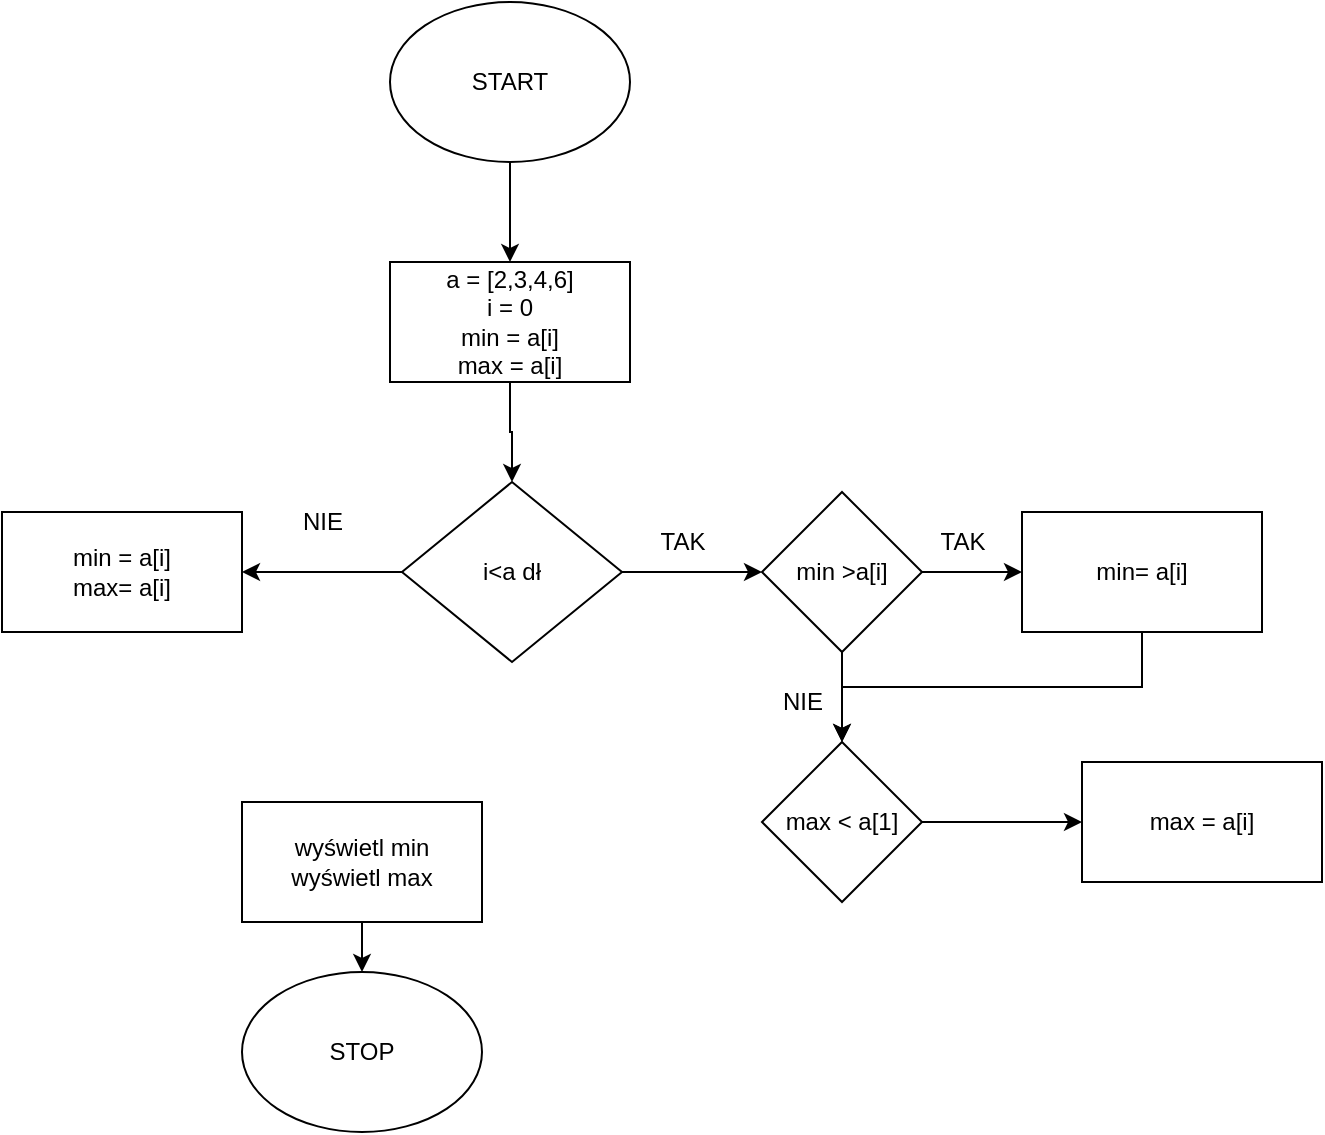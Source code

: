 <mxfile version="20.8.23" type="github">
  <diagram name="Strona-1" id="rhtGgl8qI_kHfRIOT7NE">
    <mxGraphModel dx="1434" dy="782" grid="1" gridSize="10" guides="1" tooltips="1" connect="1" arrows="1" fold="1" page="1" pageScale="1" pageWidth="827" pageHeight="1169" math="0" shadow="0">
      <root>
        <mxCell id="0" />
        <mxCell id="1" parent="0" />
        <mxCell id="fMydrqqpjLZcZsLkV7Fp-3" style="edgeStyle=orthogonalEdgeStyle;rounded=0;orthogonalLoop=1;jettySize=auto;html=1;exitX=0.5;exitY=1;exitDx=0;exitDy=0;entryX=0.5;entryY=0;entryDx=0;entryDy=0;" edge="1" parent="1" source="fMydrqqpjLZcZsLkV7Fp-1" target="fMydrqqpjLZcZsLkV7Fp-2">
          <mxGeometry relative="1" as="geometry" />
        </mxCell>
        <mxCell id="fMydrqqpjLZcZsLkV7Fp-1" value="START" style="ellipse;whiteSpace=wrap;html=1;" vertex="1" parent="1">
          <mxGeometry x="204" y="20" width="120" height="80" as="geometry" />
        </mxCell>
        <mxCell id="fMydrqqpjLZcZsLkV7Fp-5" style="edgeStyle=orthogonalEdgeStyle;rounded=0;orthogonalLoop=1;jettySize=auto;html=1;exitX=0.5;exitY=1;exitDx=0;exitDy=0;entryX=0.5;entryY=0;entryDx=0;entryDy=0;" edge="1" parent="1" source="fMydrqqpjLZcZsLkV7Fp-2" target="fMydrqqpjLZcZsLkV7Fp-4">
          <mxGeometry relative="1" as="geometry" />
        </mxCell>
        <mxCell id="fMydrqqpjLZcZsLkV7Fp-2" value="&lt;div&gt;a = [2,3,4,6]&lt;/div&gt;&lt;div&gt;i = 0&lt;br&gt;&lt;/div&gt;&lt;div&gt;min = a[i]&lt;br&gt;&lt;/div&gt;&lt;div&gt;max = a[i]&lt;br&gt;&lt;/div&gt;" style="rounded=0;whiteSpace=wrap;html=1;" vertex="1" parent="1">
          <mxGeometry x="204" y="150" width="120" height="60" as="geometry" />
        </mxCell>
        <mxCell id="fMydrqqpjLZcZsLkV7Fp-16" style="edgeStyle=orthogonalEdgeStyle;rounded=0;orthogonalLoop=1;jettySize=auto;html=1;exitX=1;exitY=0.5;exitDx=0;exitDy=0;" edge="1" parent="1" source="fMydrqqpjLZcZsLkV7Fp-4">
          <mxGeometry relative="1" as="geometry">
            <mxPoint x="390" y="305" as="targetPoint" />
          </mxGeometry>
        </mxCell>
        <mxCell id="fMydrqqpjLZcZsLkV7Fp-30" style="edgeStyle=orthogonalEdgeStyle;rounded=0;orthogonalLoop=1;jettySize=auto;html=1;exitX=0;exitY=0.5;exitDx=0;exitDy=0;" edge="1" parent="1" source="fMydrqqpjLZcZsLkV7Fp-4">
          <mxGeometry relative="1" as="geometry">
            <mxPoint x="130" y="305" as="targetPoint" />
          </mxGeometry>
        </mxCell>
        <mxCell id="fMydrqqpjLZcZsLkV7Fp-4" value="i&amp;lt;a dł" style="rhombus;whiteSpace=wrap;html=1;" vertex="1" parent="1">
          <mxGeometry x="210" y="260" width="110" height="90" as="geometry" />
        </mxCell>
        <mxCell id="fMydrqqpjLZcZsLkV7Fp-9" value="TAK" style="text;html=1;align=center;verticalAlign=middle;resizable=0;points=[];autosize=1;strokeColor=none;fillColor=none;" vertex="1" parent="1">
          <mxGeometry x="330" y="275" width="40" height="30" as="geometry" />
        </mxCell>
        <mxCell id="fMydrqqpjLZcZsLkV7Fp-13" style="edgeStyle=orthogonalEdgeStyle;rounded=0;orthogonalLoop=1;jettySize=auto;html=1;exitX=0.5;exitY=1;exitDx=0;exitDy=0;entryX=0.5;entryY=0;entryDx=0;entryDy=0;" edge="1" parent="1" source="fMydrqqpjLZcZsLkV7Fp-11" target="fMydrqqpjLZcZsLkV7Fp-12">
          <mxGeometry relative="1" as="geometry" />
        </mxCell>
        <mxCell id="fMydrqqpjLZcZsLkV7Fp-11" value="&lt;div&gt;wyświetl min &lt;br&gt;&lt;/div&gt;&lt;div&gt;wyświetl max&lt;br&gt;&lt;/div&gt;" style="rounded=0;whiteSpace=wrap;html=1;" vertex="1" parent="1">
          <mxGeometry x="130" y="420" width="120" height="60" as="geometry" />
        </mxCell>
        <mxCell id="fMydrqqpjLZcZsLkV7Fp-12" value="STOP" style="ellipse;whiteSpace=wrap;html=1;" vertex="1" parent="1">
          <mxGeometry x="130" y="505" width="120" height="80" as="geometry" />
        </mxCell>
        <mxCell id="fMydrqqpjLZcZsLkV7Fp-20" style="edgeStyle=orthogonalEdgeStyle;rounded=0;orthogonalLoop=1;jettySize=auto;html=1;exitX=1;exitY=0.5;exitDx=0;exitDy=0;entryX=0;entryY=0.5;entryDx=0;entryDy=0;" edge="1" parent="1" source="fMydrqqpjLZcZsLkV7Fp-17" target="fMydrqqpjLZcZsLkV7Fp-19">
          <mxGeometry relative="1" as="geometry" />
        </mxCell>
        <mxCell id="fMydrqqpjLZcZsLkV7Fp-22" style="edgeStyle=orthogonalEdgeStyle;rounded=0;orthogonalLoop=1;jettySize=auto;html=1;exitX=0.5;exitY=1;exitDx=0;exitDy=0;" edge="1" parent="1" source="fMydrqqpjLZcZsLkV7Fp-17">
          <mxGeometry relative="1" as="geometry">
            <mxPoint x="430" y="390" as="targetPoint" />
          </mxGeometry>
        </mxCell>
        <mxCell id="fMydrqqpjLZcZsLkV7Fp-17" value="min &amp;gt;a[i]" style="rhombus;whiteSpace=wrap;html=1;" vertex="1" parent="1">
          <mxGeometry x="390" y="265" width="80" height="80" as="geometry" />
        </mxCell>
        <mxCell id="fMydrqqpjLZcZsLkV7Fp-25" style="edgeStyle=orthogonalEdgeStyle;rounded=0;orthogonalLoop=1;jettySize=auto;html=1;exitX=0.5;exitY=1;exitDx=0;exitDy=0;entryX=0.5;entryY=0;entryDx=0;entryDy=0;" edge="1" parent="1" source="fMydrqqpjLZcZsLkV7Fp-19" target="fMydrqqpjLZcZsLkV7Fp-23">
          <mxGeometry relative="1" as="geometry" />
        </mxCell>
        <mxCell id="fMydrqqpjLZcZsLkV7Fp-19" value="min= a[i]" style="rounded=0;whiteSpace=wrap;html=1;" vertex="1" parent="1">
          <mxGeometry x="520" y="275" width="120" height="60" as="geometry" />
        </mxCell>
        <mxCell id="fMydrqqpjLZcZsLkV7Fp-21" value="TAK" style="text;html=1;align=center;verticalAlign=middle;resizable=0;points=[];autosize=1;strokeColor=none;fillColor=none;" vertex="1" parent="1">
          <mxGeometry x="470" y="275" width="40" height="30" as="geometry" />
        </mxCell>
        <mxCell id="fMydrqqpjLZcZsLkV7Fp-26" style="edgeStyle=orthogonalEdgeStyle;rounded=0;orthogonalLoop=1;jettySize=auto;html=1;exitX=1;exitY=0.5;exitDx=0;exitDy=0;" edge="1" parent="1" source="fMydrqqpjLZcZsLkV7Fp-23">
          <mxGeometry relative="1" as="geometry">
            <mxPoint x="550" y="430" as="targetPoint" />
          </mxGeometry>
        </mxCell>
        <mxCell id="fMydrqqpjLZcZsLkV7Fp-23" value="max &amp;lt; a[1]" style="rhombus;whiteSpace=wrap;html=1;" vertex="1" parent="1">
          <mxGeometry x="390" y="390" width="80" height="80" as="geometry" />
        </mxCell>
        <mxCell id="fMydrqqpjLZcZsLkV7Fp-24" value="NIE" style="text;html=1;align=center;verticalAlign=middle;resizable=0;points=[];autosize=1;strokeColor=none;fillColor=none;" vertex="1" parent="1">
          <mxGeometry x="390" y="355" width="40" height="30" as="geometry" />
        </mxCell>
        <mxCell id="fMydrqqpjLZcZsLkV7Fp-27" value="max = a[i]" style="rounded=0;whiteSpace=wrap;html=1;" vertex="1" parent="1">
          <mxGeometry x="550" y="400" width="120" height="60" as="geometry" />
        </mxCell>
        <mxCell id="fMydrqqpjLZcZsLkV7Fp-29" value="NIE" style="text;html=1;align=center;verticalAlign=middle;resizable=0;points=[];autosize=1;strokeColor=none;fillColor=none;" vertex="1" parent="1">
          <mxGeometry x="150" y="265" width="40" height="30" as="geometry" />
        </mxCell>
        <mxCell id="fMydrqqpjLZcZsLkV7Fp-31" value="&lt;div&gt;min = a[i]&lt;/div&gt;&lt;div&gt;max= a[i]&lt;br&gt;&lt;/div&gt;" style="rounded=0;whiteSpace=wrap;html=1;" vertex="1" parent="1">
          <mxGeometry x="10" y="275" width="120" height="60" as="geometry" />
        </mxCell>
      </root>
    </mxGraphModel>
  </diagram>
</mxfile>
